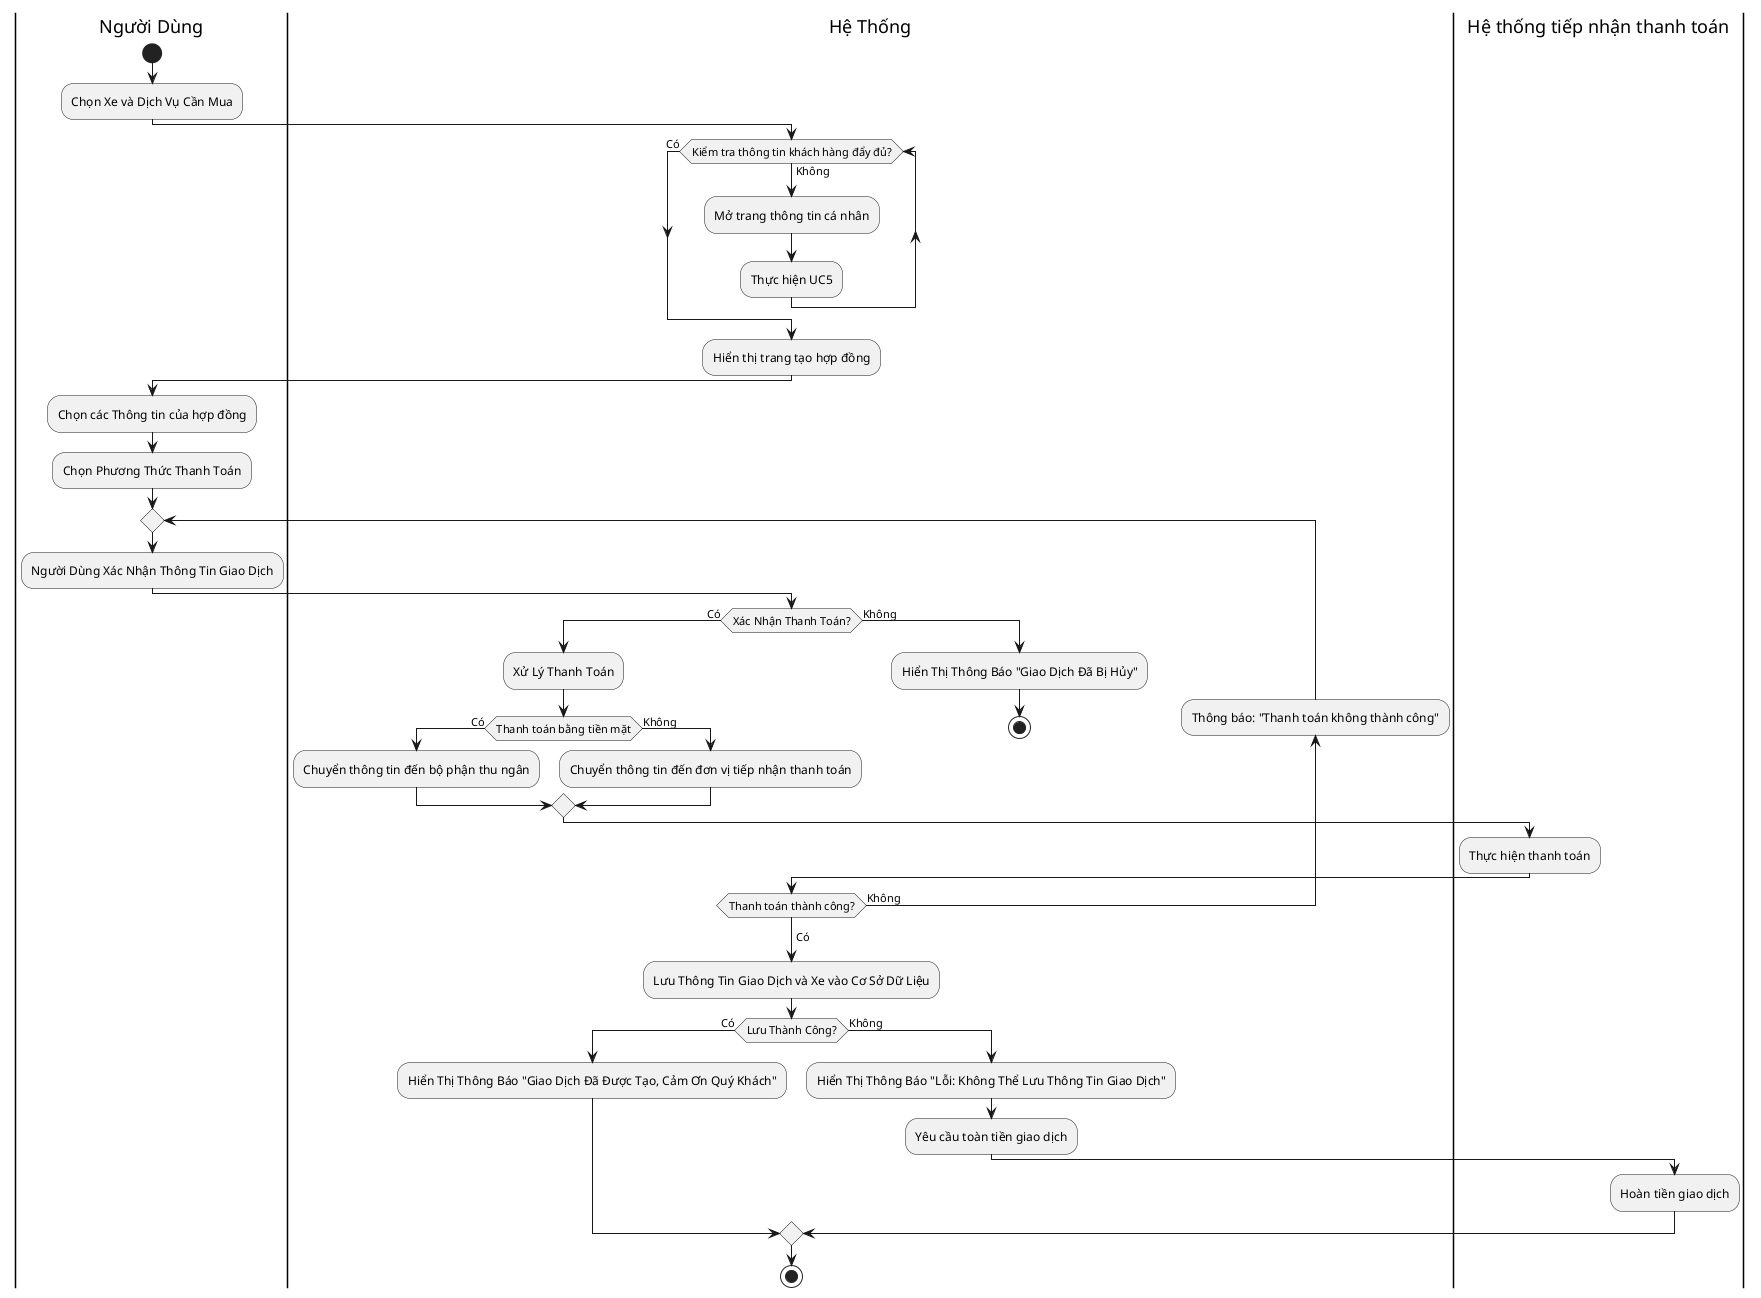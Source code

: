 @startuml
|Người Dùng|
start
:Chọn Xe và Dịch Vụ Cần Mua;
|Hệ Thống|
while (Kiểm tra thông tin khách hàng đẩy đủ?) is (Không)
  :Mở trang thông tin cá nhân;
  :Thực hiện UC5;
endwhile (Có)
  :Hiển thị trang tạo hợp đồng;
  |Người Dùng|
  :Chọn các Thông tin của hợp đồng;
  :Chọn Phương Thức Thanh Toán;
  repeat
    :Người Dùng Xác Nhận Thông Tin Giao Dịch;
    |Hệ Thống|
    if (Xác Nhận Thanh Toán?) then (Có)
      :Xử Lý Thanh Toán;
      if (Thanh toán bằng tiền mặt) then (Có)
        :Chuyển thông tin đến bộ phận thu ngân;
      else (Không)
        :Chuyển thông tin đến đơn vị tiếp nhận thanh toán;
      endif
      |Hệ thống tiếp nhận thanh toán|
      :Thực hiện thanh toán;
      |Hệ Thống|
    else (Không)
      :Hiển Thị Thông Báo "Giao Dịch Đã Bị Hủy";
      stop
    endif
    backward :Thông báo: "Thanh toán không thành công";
    repeat while (Thanh toán thành công?) is (Không)
    -> Có;
      :Lưu Thông Tin Giao Dịch và Xe vào Cơ Sở Dữ Liệu;
      if (Lưu Thành Công?) then (Có)
        :Hiển Thị Thông Báo "Giao Dịch Đã Được Tạo, Cảm Ơn Quý Khách";
      else (Không)
        :Hiển Thị Thông Báo "Lỗi: Không Thể Lưu Thông Tin Giao Dịch";
        :Yêu cầu toàn tiền giao dịch;
        |Hệ thống tiếp nhận thanh toán|
        :Hoàn tiền giao dịch;
      endif
    |Hệ Thống|
  stop
@enduml